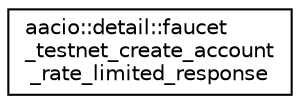 digraph "Graphical Class Hierarchy"
{
  edge [fontname="Helvetica",fontsize="10",labelfontname="Helvetica",labelfontsize="10"];
  node [fontname="Helvetica",fontsize="10",shape=record];
  rankdir="LR";
  Node0 [label="aacio::detail::faucet\l_testnet_create_account\l_rate_limited_response",height=0.2,width=0.4,color="black", fillcolor="white", style="filled",URL="$structaacio_1_1detail_1_1faucet__testnet__create__account__rate__limited__response.html"];
}
